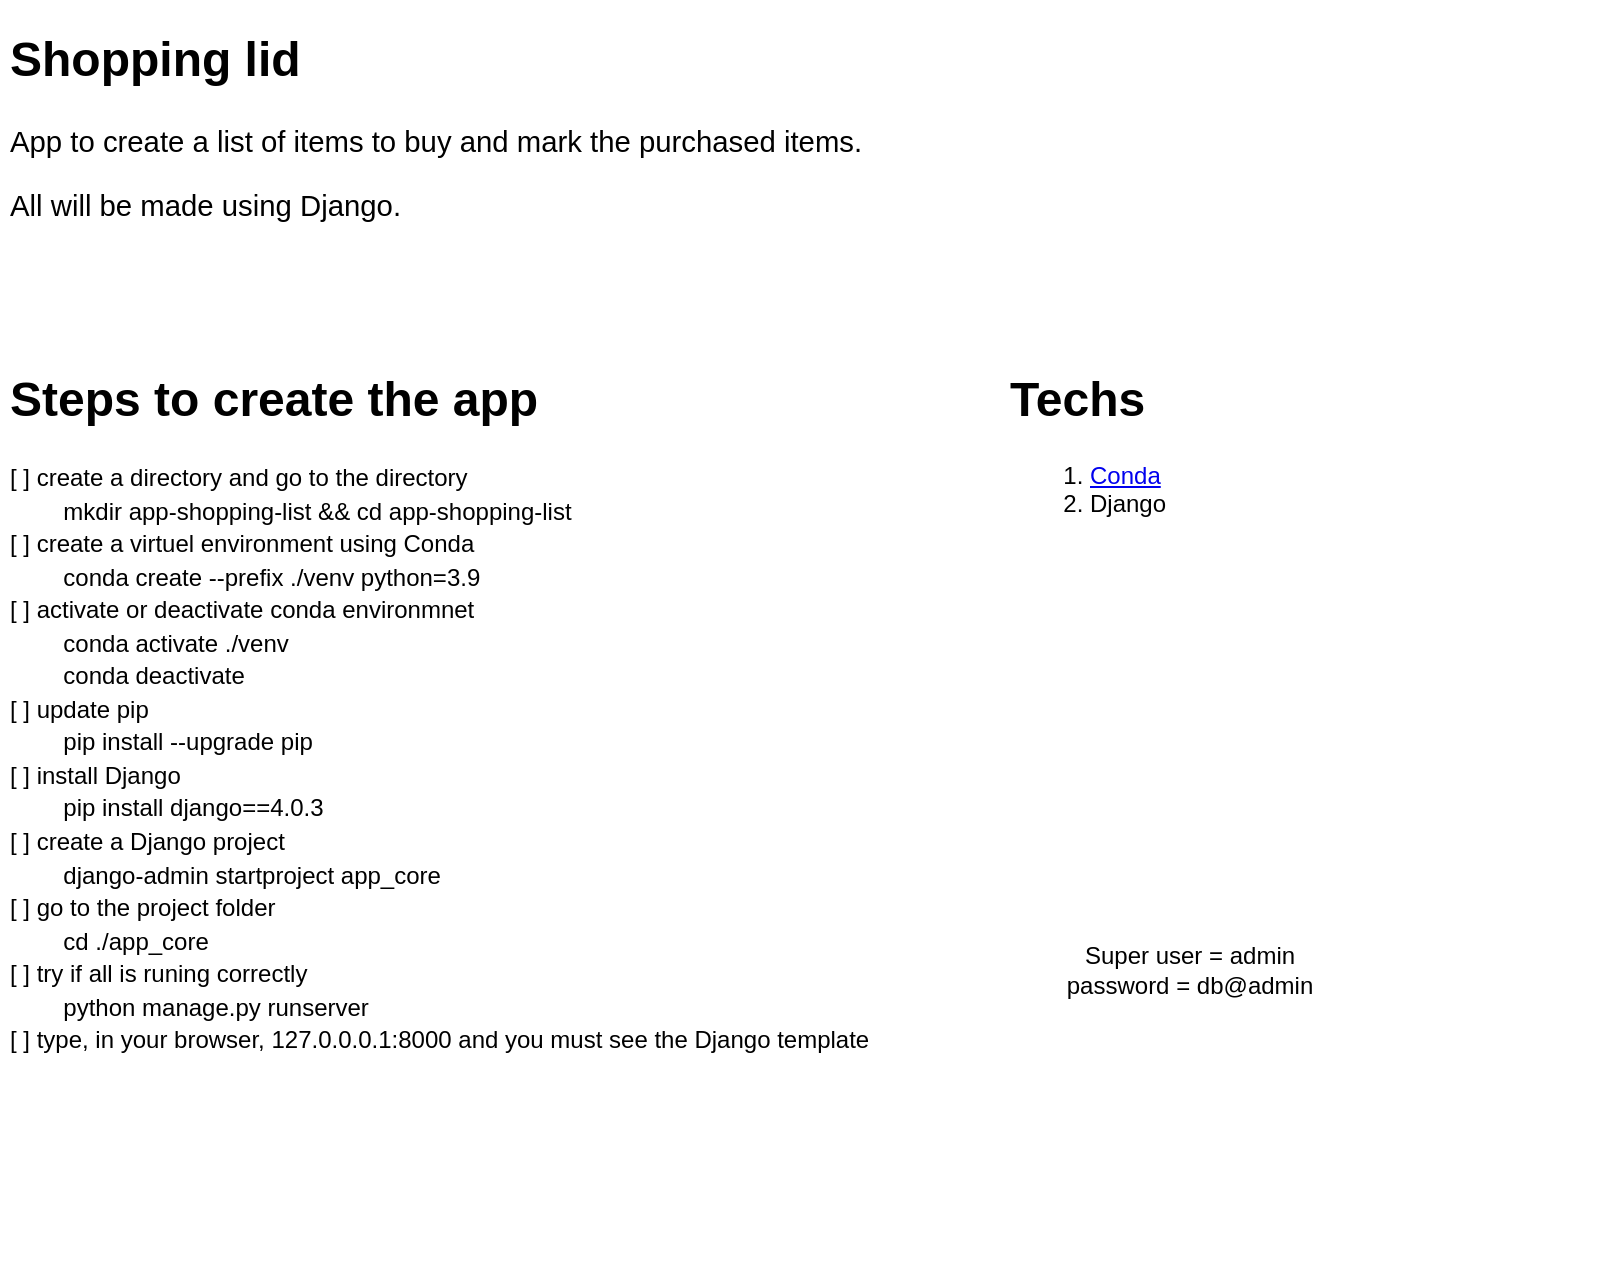 <mxfile version="17.2.4" type="device"><diagram id="YBohE1ua389HBati8K-U" name="Page-1"><mxGraphModel dx="1038" dy="676" grid="1" gridSize="10" guides="1" tooltips="1" connect="1" arrows="1" fold="1" page="1" pageScale="1" pageWidth="827" pageHeight="1169" math="0" shadow="0"><root><mxCell id="0"/><mxCell id="1" parent="0"/><mxCell id="7hV9Q1x9R4e-cJ-K2Oxq-2" value="&lt;h1&gt;Shopping lid&lt;/h1&gt;&lt;p dir=&quot;ltr&quot; style=&quot;line-height: 1.38 ; margin-top: 0pt ; margin-bottom: 0pt&quot;&gt;&lt;span style=&quot;font-size: 11pt ; font-family: &amp;#34;arial&amp;#34; ; color: rgb(0 , 0 , 0) ; background-color: transparent ; font-weight: 400 ; font-style: normal ; font-variant: normal ; text-decoration: none ; vertical-align: baseline&quot;&gt;App to create a list of items to buy and mark the purchased items.&lt;/span&gt;&lt;/p&gt;&lt;p&gt;&lt;span id=&quot;docs-internal-guid-da12e972-7fff-b46a-a793-4a673462a265&quot;&gt;&lt;/span&gt;&lt;/p&gt;&lt;p dir=&quot;ltr&quot; style=&quot;line-height: 1.38 ; margin-top: 0pt ; margin-bottom: 0pt&quot;&gt;&lt;span style=&quot;font-size: 11pt ; font-family: &amp;#34;arial&amp;#34; ; color: rgb(0 , 0 , 0) ; background-color: transparent ; font-weight: 400 ; font-style: normal ; font-variant: normal ; text-decoration: none ; vertical-align: baseline&quot;&gt;All will be made using Django.&lt;/span&gt;&lt;/p&gt;&lt;p dir=&quot;ltr&quot; style=&quot;line-height: 1.38 ; margin-top: 0pt ; margin-bottom: 0pt&quot;&gt;&lt;br&gt;&lt;/p&gt;" style="text;html=1;strokeColor=none;fillColor=none;spacing=5;spacingTop=-20;whiteSpace=wrap;overflow=hidden;rounded=0;" parent="1" vertex="1"><mxGeometry x="20" y="20" width="480" height="120" as="geometry"/></mxCell><mxCell id="7hV9Q1x9R4e-cJ-K2Oxq-4" value="&lt;h1&gt;Steps to create the app&lt;/h1&gt;&lt;p dir=&quot;ltr&quot; style=&quot;line-height: 1.38 ; margin-top: 0pt ; margin-bottom: 0pt&quot;&gt;[ ] create a directory and go to the directory&lt;/p&gt;&lt;p dir=&quot;ltr&quot; style=&quot;line-height: 1.38 ; margin-top: 0pt ; margin-bottom: 0pt&quot;&gt;&lt;span&gt;&#9;&lt;/span&gt;&lt;span style=&quot;white-space: pre&quot;&gt;&#9;&lt;/span&gt;mkdir app-shopping-list &amp;amp;&amp;amp; cd app-shopping-list&lt;br&gt;&lt;/p&gt;&lt;p dir=&quot;ltr&quot; style=&quot;line-height: 1.38 ; margin-top: 0pt ; margin-bottom: 0pt&quot;&gt;[ ] create a virtuel environment using Conda&lt;/p&gt;&lt;p dir=&quot;ltr&quot; style=&quot;line-height: 1.38 ; margin-top: 0pt ; margin-bottom: 0pt&quot;&gt;&lt;span&gt;&#9;&lt;/span&gt;&lt;span style=&quot;white-space: pre&quot;&gt;&#9;&lt;/span&gt;conda create --prefix ./venv python=3.9&lt;br&gt;&lt;/p&gt;&lt;p dir=&quot;ltr&quot; style=&quot;line-height: 1.38 ; margin-top: 0pt ; margin-bottom: 0pt&quot;&gt;[ ] activate or deactivate conda environmnet&lt;/p&gt;&lt;p dir=&quot;ltr&quot; style=&quot;line-height: 1.38 ; margin-top: 0pt ; margin-bottom: 0pt&quot;&gt;&lt;span&gt;&#9;&lt;/span&gt;&lt;span style=&quot;white-space: pre&quot;&gt;&#9;&lt;/span&gt;conda activate ./venv&lt;/p&gt;&lt;p dir=&quot;ltr&quot; style=&quot;line-height: 1.38 ; margin-top: 0pt ; margin-bottom: 0pt&quot;&gt;&lt;span&gt;&#9;&lt;/span&gt;&lt;span style=&quot;white-space: pre&quot;&gt;&#9;&lt;/span&gt;conda deactivate&amp;nbsp;&lt;/p&gt;&lt;p dir=&quot;ltr&quot; style=&quot;line-height: 1.38 ; margin-top: 0pt ; margin-bottom: 0pt&quot;&gt;[ ] update pip&lt;/p&gt;&lt;p dir=&quot;ltr&quot; style=&quot;line-height: 1.38 ; margin-top: 0pt ; margin-bottom: 0pt&quot;&gt;&lt;span&gt;&#9;&lt;/span&gt;&lt;span style=&quot;white-space: pre&quot;&gt;&#9;&lt;/span&gt;pip install --upgrade pip&lt;br&gt;&lt;/p&gt;&lt;p dir=&quot;ltr&quot; style=&quot;line-height: 1.38 ; margin-top: 0pt ; margin-bottom: 0pt&quot;&gt;[ ] install Django&lt;/p&gt;&lt;p dir=&quot;ltr&quot; style=&quot;line-height: 1.38 ; margin-top: 0pt ; margin-bottom: 0pt&quot;&gt;&lt;span style=&quot;white-space: pre&quot;&gt;&#9;&lt;/span&gt;pip install django==4.0.3&lt;br&gt;&lt;/p&gt;&lt;p dir=&quot;ltr&quot; style=&quot;line-height: 1.38 ; margin-top: 0pt ; margin-bottom: 0pt&quot;&gt;[ ] create a Django project&lt;/p&gt;&lt;p dir=&quot;ltr&quot; style=&quot;line-height: 1.38 ; margin-top: 0pt ; margin-bottom: 0pt&quot;&gt;&lt;span style=&quot;white-space: pre&quot;&gt;&#9;&lt;/span&gt;django-admin startproject app_core&lt;br&gt;&lt;/p&gt;&lt;p dir=&quot;ltr&quot; style=&quot;line-height: 1.38 ; margin-top: 0pt ; margin-bottom: 0pt&quot;&gt;[ ] go to the project folder&lt;/p&gt;&lt;p dir=&quot;ltr&quot; style=&quot;line-height: 1.38 ; margin-top: 0pt ; margin-bottom: 0pt&quot;&gt;&lt;span style=&quot;white-space: pre&quot;&gt;&#9;&lt;/span&gt;cd ./app_core&lt;br&gt;&lt;/p&gt;&lt;p dir=&quot;ltr&quot; style=&quot;line-height: 1.38 ; margin-top: 0pt ; margin-bottom: 0pt&quot;&gt;[ ] try if all is runing correctly&lt;/p&gt;&lt;p dir=&quot;ltr&quot; style=&quot;line-height: 1.38 ; margin-top: 0pt ; margin-bottom: 0pt&quot;&gt;&lt;span style=&quot;white-space: pre&quot;&gt;&#9;&lt;/span&gt;python manage.py runserver&lt;br&gt;&lt;/p&gt;&lt;p dir=&quot;ltr&quot; style=&quot;line-height: 1.38 ; margin-top: 0pt ; margin-bottom: 0pt&quot;&gt;[ ] type, in your browser, 127.0.0.0.1:8000 and you must see the Django template&lt;/p&gt;&lt;p dir=&quot;ltr&quot; style=&quot;line-height: 1.38 ; margin-top: 0pt ; margin-bottom: 0pt&quot;&gt;&lt;br&gt;&lt;/p&gt;" style="text;html=1;strokeColor=none;fillColor=none;spacing=5;spacingTop=-20;whiteSpace=wrap;overflow=hidden;rounded=0;" parent="1" vertex="1"><mxGeometry x="20" y="190" width="480" height="460" as="geometry"/></mxCell><mxCell id="7hV9Q1x9R4e-cJ-K2Oxq-5" value="&lt;h1&gt;Techs&lt;/h1&gt;&lt;p dir=&quot;ltr&quot; style=&quot;line-height: 1.38 ; margin-top: 0pt ; margin-bottom: 0pt&quot;&gt;&lt;/p&gt;&lt;ol&gt;&lt;li&gt;&lt;a href=&quot;www.conda.io&quot;&gt;Conda&lt;/a&gt;&lt;/li&gt;&lt;li&gt;Django&lt;/li&gt;&lt;/ol&gt;&lt;p&gt;&lt;/p&gt;" style="text;html=1;strokeColor=none;fillColor=none;spacing=5;spacingTop=-20;whiteSpace=wrap;overflow=hidden;rounded=0;" parent="1" vertex="1"><mxGeometry x="520" y="190" width="300" height="120" as="geometry"/></mxCell><mxCell id="o5o0r5YNcllS7OaKeFgt-1" value="Super user = admin&lt;br&gt;password = db@admin" style="text;html=1;strokeColor=none;fillColor=none;align=center;verticalAlign=middle;whiteSpace=wrap;rounded=0;" vertex="1" parent="1"><mxGeometry x="530" y="480" width="170" height="30" as="geometry"/></mxCell></root></mxGraphModel></diagram></mxfile>